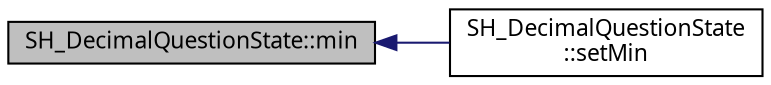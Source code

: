 digraph "SH_DecimalQuestionState::min"
{
 // INTERACTIVE_SVG=YES
  bgcolor="transparent";
  edge [fontname="Verdana",fontsize="11",labelfontname="Verdana",labelfontsize="11"];
  node [fontname="Verdana",fontsize="11",shape=record];
  rankdir="LR";
  Node1 [label="SH_DecimalQuestionState::min",height=0.2,width=0.4,color="black", fillcolor="grey75", style="filled" fontcolor="black"];
  Node1 -> Node2 [dir="back",color="midnightblue",fontsize="11",style="solid",fontname="Verdana"];
  Node2 [label="SH_DecimalQuestionState\l::setMin",height=0.2,width=0.4,color="black",URL="$classSH__DecimalQuestionState.html#a2b0fa48a8e0609bb2db7776ce1240a86"];
}
